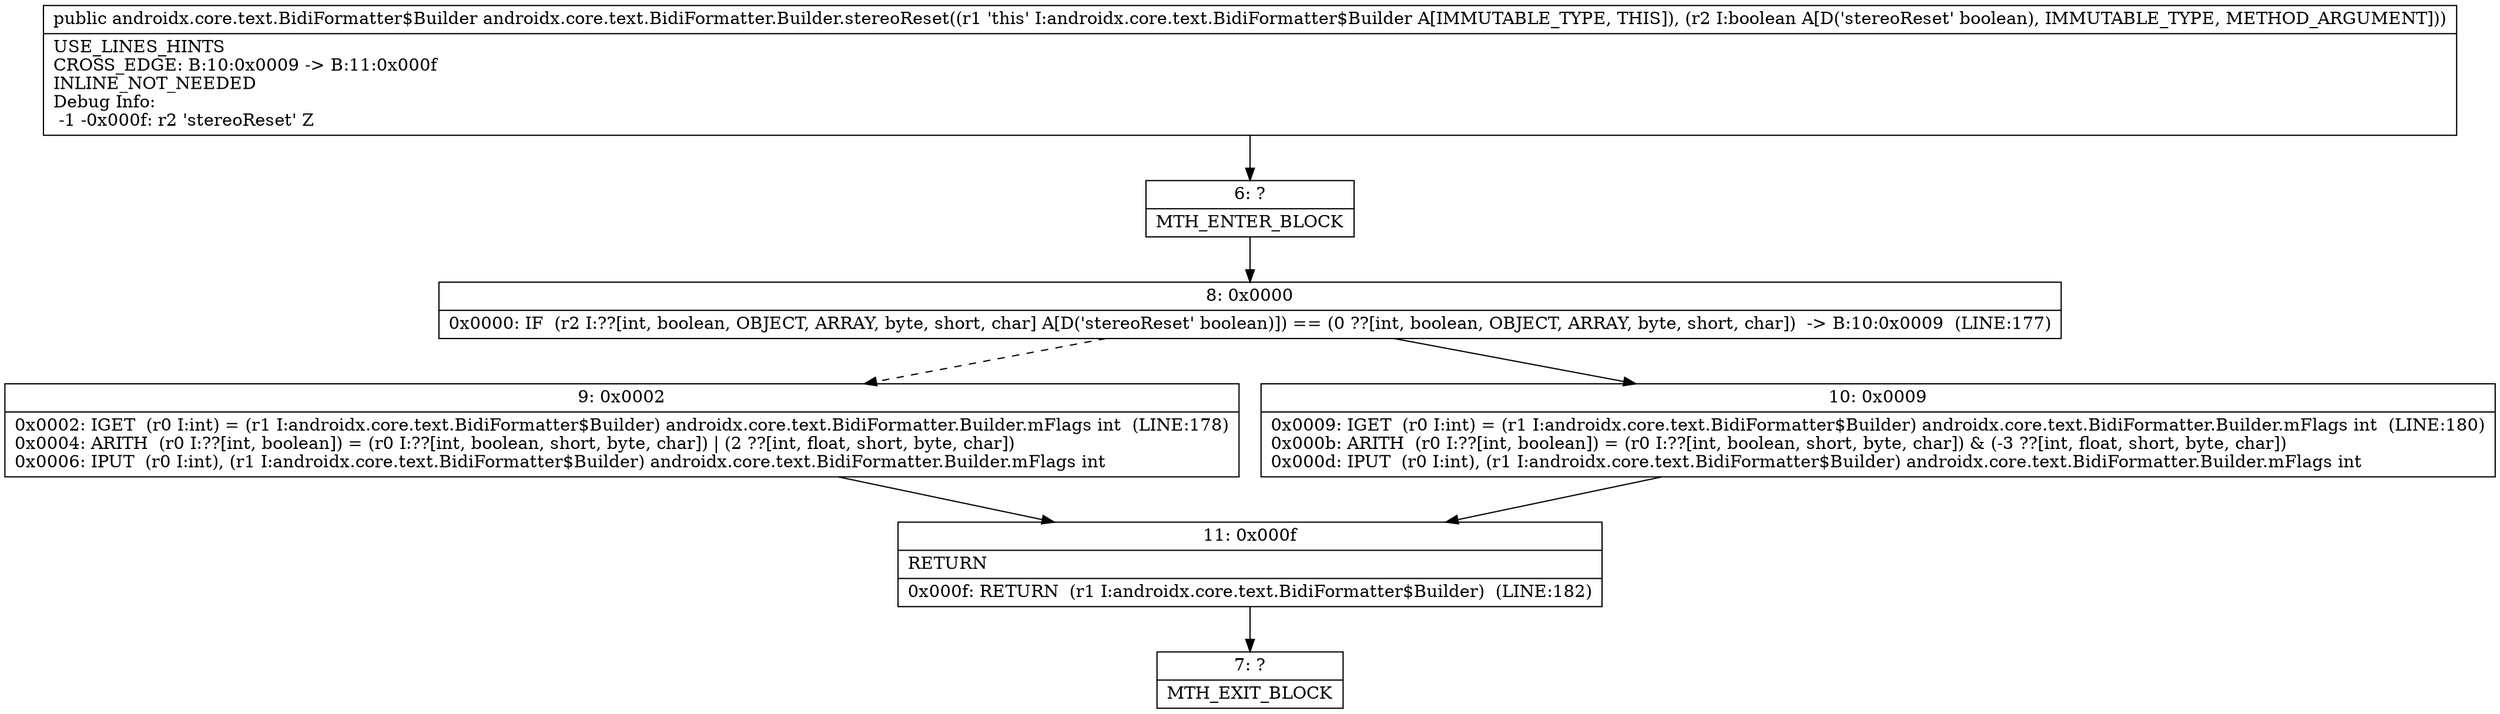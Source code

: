 digraph "CFG forandroidx.core.text.BidiFormatter.Builder.stereoReset(Z)Landroidx\/core\/text\/BidiFormatter$Builder;" {
Node_6 [shape=record,label="{6\:\ ?|MTH_ENTER_BLOCK\l}"];
Node_8 [shape=record,label="{8\:\ 0x0000|0x0000: IF  (r2 I:??[int, boolean, OBJECT, ARRAY, byte, short, char] A[D('stereoReset' boolean)]) == (0 ??[int, boolean, OBJECT, ARRAY, byte, short, char])  \-\> B:10:0x0009  (LINE:177)\l}"];
Node_9 [shape=record,label="{9\:\ 0x0002|0x0002: IGET  (r0 I:int) = (r1 I:androidx.core.text.BidiFormatter$Builder) androidx.core.text.BidiFormatter.Builder.mFlags int  (LINE:178)\l0x0004: ARITH  (r0 I:??[int, boolean]) = (r0 I:??[int, boolean, short, byte, char]) \| (2 ??[int, float, short, byte, char]) \l0x0006: IPUT  (r0 I:int), (r1 I:androidx.core.text.BidiFormatter$Builder) androidx.core.text.BidiFormatter.Builder.mFlags int \l}"];
Node_11 [shape=record,label="{11\:\ 0x000f|RETURN\l|0x000f: RETURN  (r1 I:androidx.core.text.BidiFormatter$Builder)  (LINE:182)\l}"];
Node_7 [shape=record,label="{7\:\ ?|MTH_EXIT_BLOCK\l}"];
Node_10 [shape=record,label="{10\:\ 0x0009|0x0009: IGET  (r0 I:int) = (r1 I:androidx.core.text.BidiFormatter$Builder) androidx.core.text.BidiFormatter.Builder.mFlags int  (LINE:180)\l0x000b: ARITH  (r0 I:??[int, boolean]) = (r0 I:??[int, boolean, short, byte, char]) & (\-3 ??[int, float, short, byte, char]) \l0x000d: IPUT  (r0 I:int), (r1 I:androidx.core.text.BidiFormatter$Builder) androidx.core.text.BidiFormatter.Builder.mFlags int \l}"];
MethodNode[shape=record,label="{public androidx.core.text.BidiFormatter$Builder androidx.core.text.BidiFormatter.Builder.stereoReset((r1 'this' I:androidx.core.text.BidiFormatter$Builder A[IMMUTABLE_TYPE, THIS]), (r2 I:boolean A[D('stereoReset' boolean), IMMUTABLE_TYPE, METHOD_ARGUMENT]))  | USE_LINES_HINTS\lCROSS_EDGE: B:10:0x0009 \-\> B:11:0x000f\lINLINE_NOT_NEEDED\lDebug Info:\l  \-1 \-0x000f: r2 'stereoReset' Z\l}"];
MethodNode -> Node_6;Node_6 -> Node_8;
Node_8 -> Node_9[style=dashed];
Node_8 -> Node_10;
Node_9 -> Node_11;
Node_11 -> Node_7;
Node_10 -> Node_11;
}

